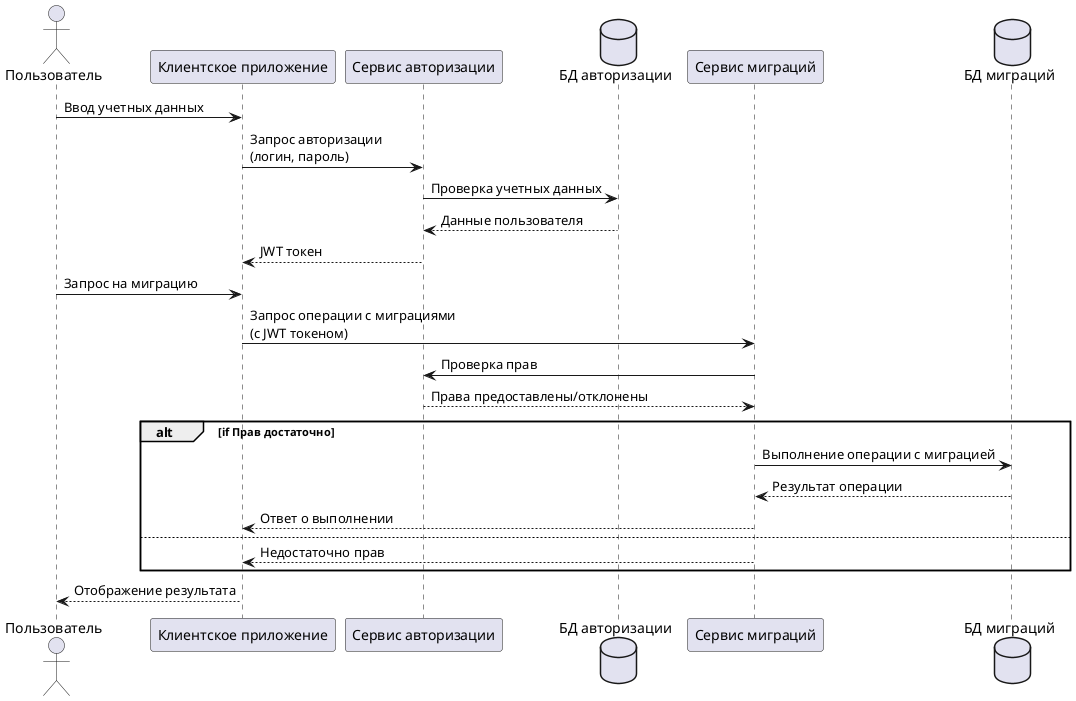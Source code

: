 @startuml
actor Пользователь
participant "Клиентское приложение" as Client
participant "Сервис авторизации" as AuthService
database "БД авторизации" as AuthDB
participant "Сервис миграций" as MigrationService
database "БД миграций" as MigrationDB

Пользователь -> Client: Ввод учетных данных
Client -> AuthService: Запрос авторизации\n(логин, пароль)
AuthService -> AuthDB: Проверка учетных данных
AuthDB --> AuthService: Данные пользователя
AuthService --> Client: JWT токен

Пользователь -> Client: Запрос на миграцию
Client -> MigrationService: Запрос операции с миграциями\n(с JWT токеном)
MigrationService -> AuthService: Проверка прав
AuthService --> MigrationService: Права предоставлены/отклонены

alt if Прав достаточно
    MigrationService -> MigrationDB: Выполнение операции с миграцией
    MigrationDB --> MigrationService: Результат операции
    MigrationService --> Client: Ответ о выполнении
else
    MigrationService --> Client: Недостаточно прав
end

Client --> Пользователь: Отображение результата
@enduml